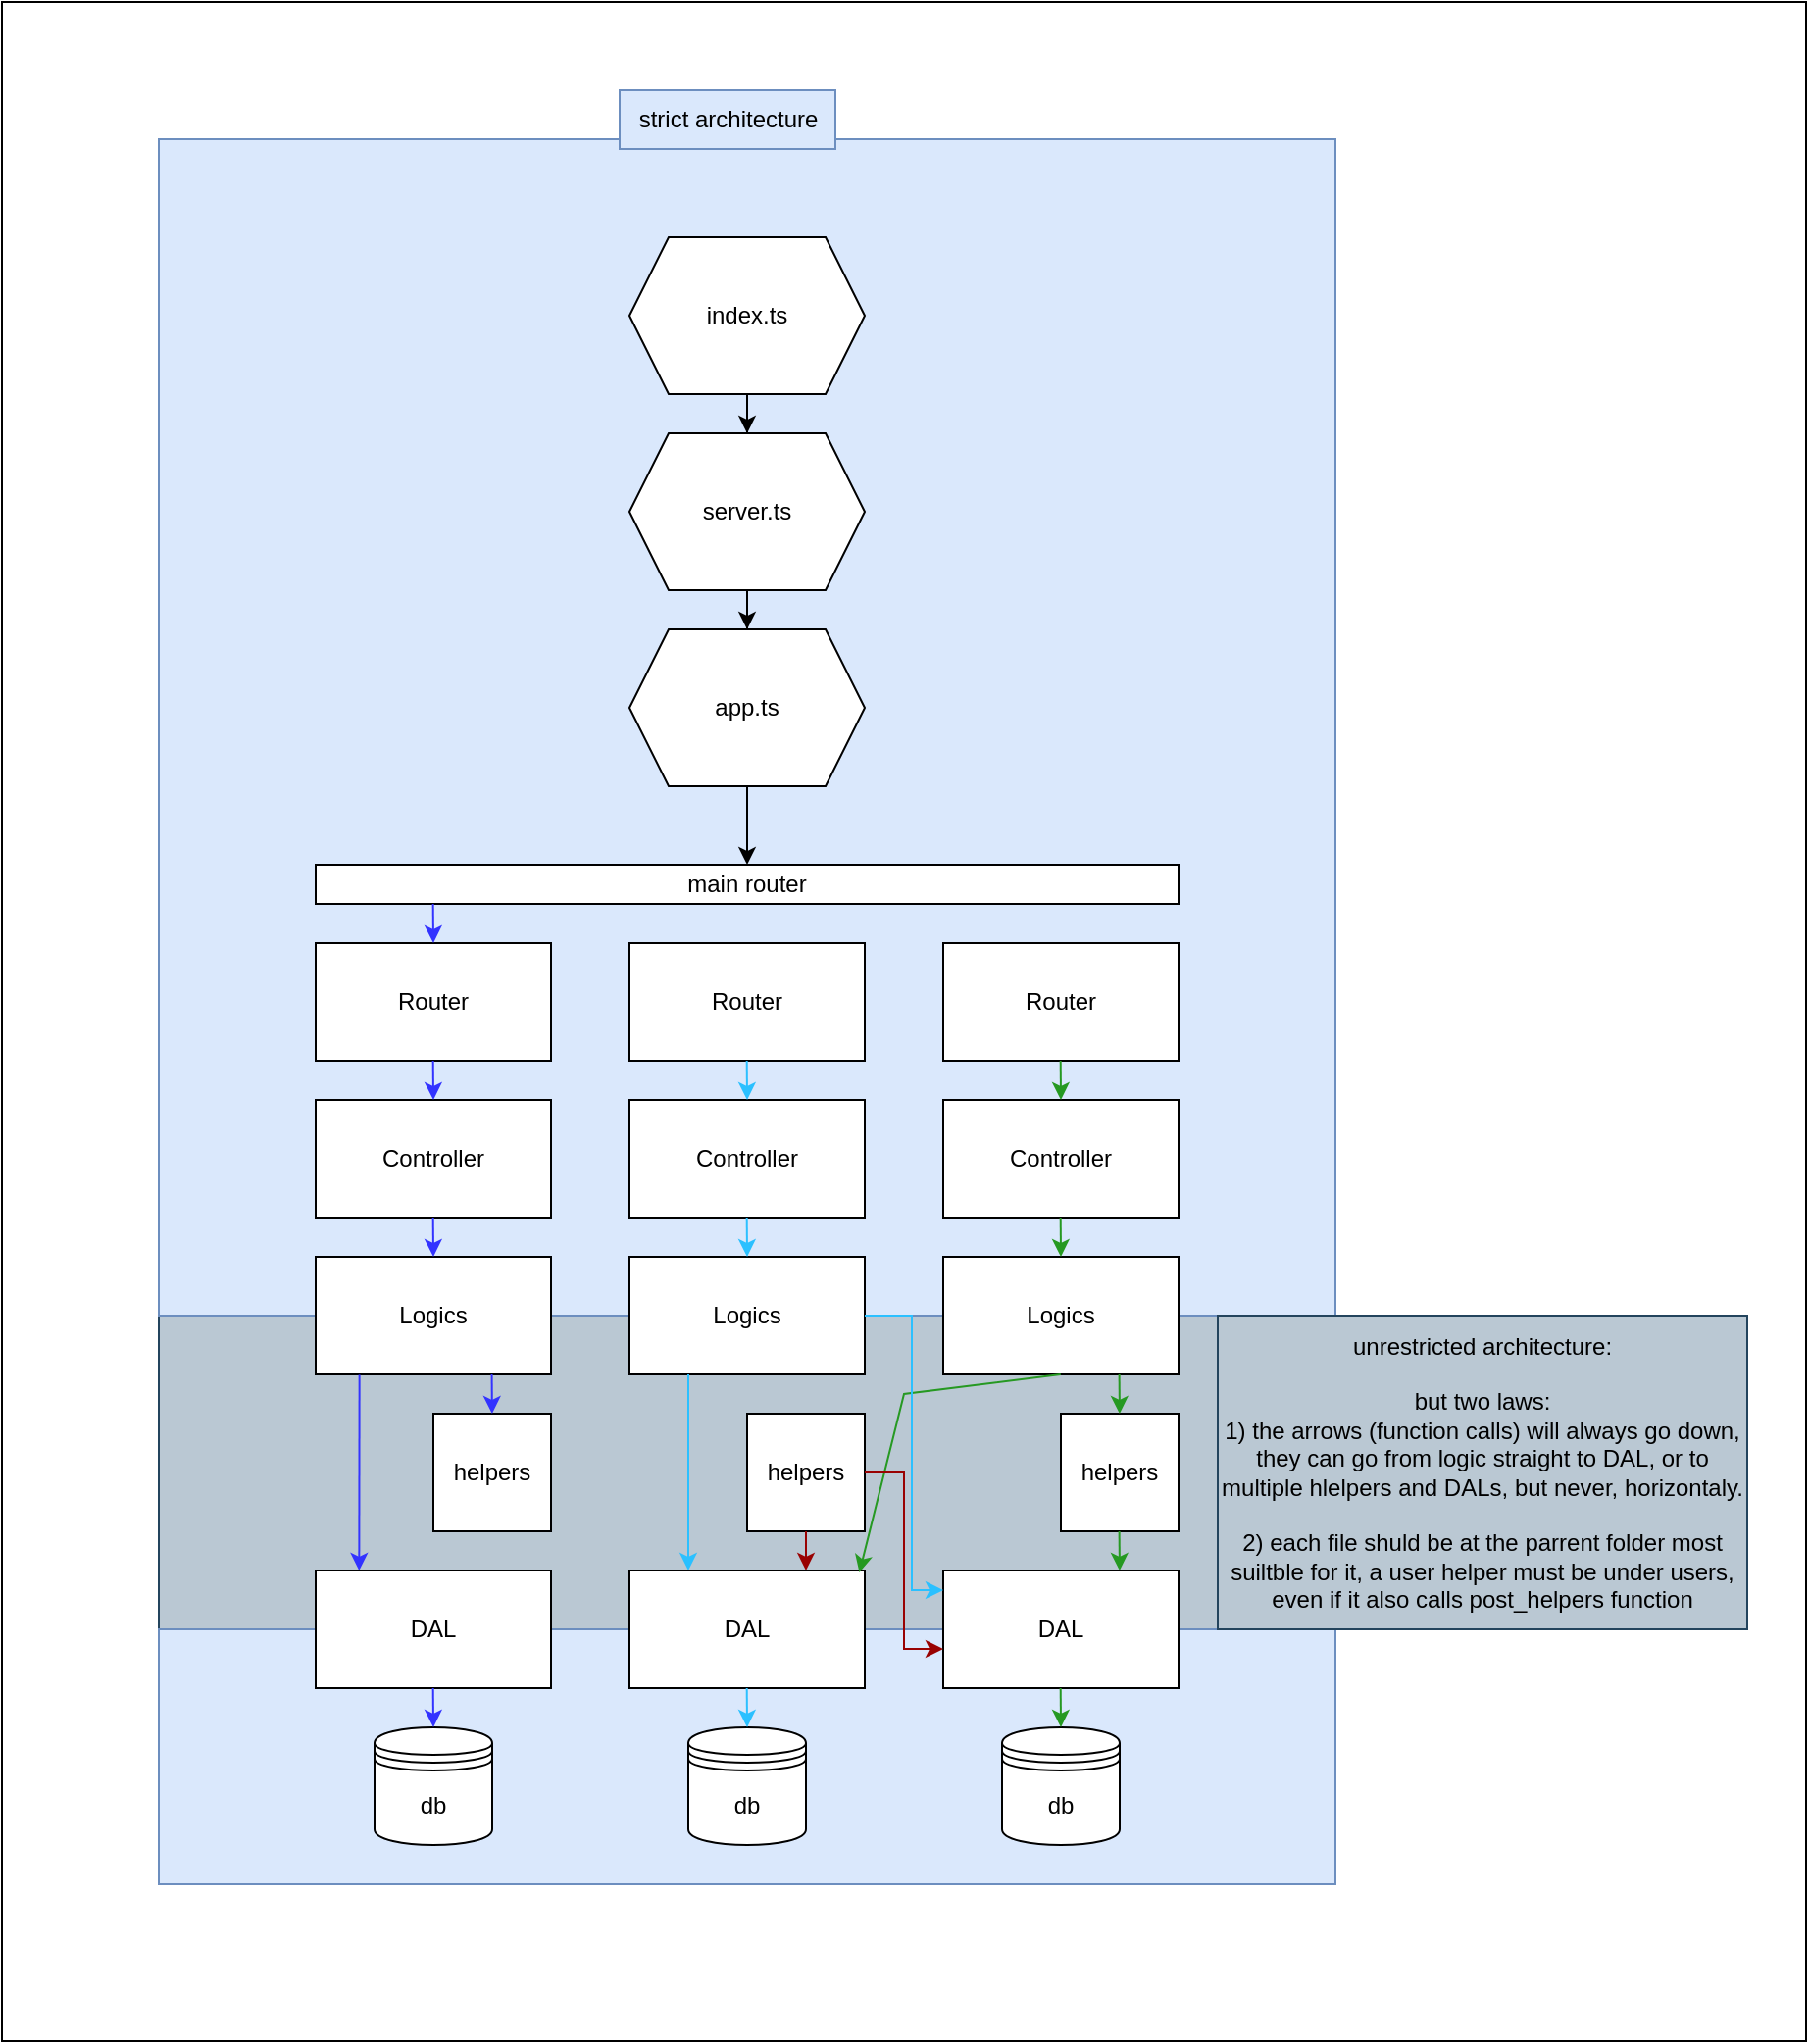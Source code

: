 <mxfile version="20.5.3" type="device"><diagram id="gzaNgbsuUqQqgInXljIO" name="Page-1"><mxGraphModel dx="2946" dy="2254" grid="1" gridSize="10" guides="1" tooltips="1" connect="1" arrows="1" fold="1" page="1" pageScale="1" pageWidth="850" pageHeight="1100" math="0" shadow="0"><root><mxCell id="0"/><mxCell id="1" parent="0"/><mxCell id="t1EwCxlQCWWe_yxfTkzI-1" value="" style="rounded=0;whiteSpace=wrap;html=1;" vertex="1" parent="1"><mxGeometry y="-80" width="920" height="1040" as="geometry"/></mxCell><mxCell id="Fh-EWv3gf_aP62KcKHGf-85" value="" style="rounded=0;whiteSpace=wrap;html=1;fillColor=#bac8d3;strokeColor=#23445d;" parent="1" vertex="1"><mxGeometry x="80" y="590" width="600" height="160" as="geometry"/></mxCell><mxCell id="Fh-EWv3gf_aP62KcKHGf-84" value="" style="rounded=0;whiteSpace=wrap;html=1;fillColor=#dae8fc;strokeColor=#6c8ebf;" parent="1" vertex="1"><mxGeometry x="80" y="750" width="600" height="130" as="geometry"/></mxCell><mxCell id="Fh-EWv3gf_aP62KcKHGf-82" value="" style="rounded=0;whiteSpace=wrap;html=1;fillColor=#dae8fc;strokeColor=#6c8ebf;" parent="1" vertex="1"><mxGeometry x="80" y="-10" width="600" height="600" as="geometry"/></mxCell><mxCell id="Fh-EWv3gf_aP62KcKHGf-1" value="Router" style="rounded=0;whiteSpace=wrap;html=1;" parent="1" vertex="1"><mxGeometry x="320" y="400" width="120" height="60" as="geometry"/></mxCell><mxCell id="Fh-EWv3gf_aP62KcKHGf-36" style="edgeStyle=orthogonalEdgeStyle;rounded=0;orthogonalLoop=1;jettySize=auto;html=1;" parent="1" source="Fh-EWv3gf_aP62KcKHGf-2" target="Fh-EWv3gf_aP62KcKHGf-5" edge="1"><mxGeometry relative="1" as="geometry"/></mxCell><mxCell id="Fh-EWv3gf_aP62KcKHGf-2" value="index.ts&lt;br&gt;" style="shape=hexagon;perimeter=hexagonPerimeter2;whiteSpace=wrap;html=1;fixedSize=1;" parent="1" vertex="1"><mxGeometry x="320" y="40" width="120" height="80" as="geometry"/></mxCell><mxCell id="Fh-EWv3gf_aP62KcKHGf-43" style="edgeStyle=orthogonalEdgeStyle;rounded=0;orthogonalLoop=1;jettySize=auto;html=1;entryX=0.5;entryY=0;entryDx=0;entryDy=0;" parent="1" source="Fh-EWv3gf_aP62KcKHGf-4" target="Fh-EWv3gf_aP62KcKHGf-41" edge="1"><mxGeometry relative="1" as="geometry"/></mxCell><mxCell id="Fh-EWv3gf_aP62KcKHGf-4" value="app.ts" style="shape=hexagon;perimeter=hexagonPerimeter2;whiteSpace=wrap;html=1;fixedSize=1;" parent="1" vertex="1"><mxGeometry x="320" y="240" width="120" height="80" as="geometry"/></mxCell><mxCell id="Fh-EWv3gf_aP62KcKHGf-37" style="edgeStyle=orthogonalEdgeStyle;rounded=0;orthogonalLoop=1;jettySize=auto;html=1;" parent="1" source="Fh-EWv3gf_aP62KcKHGf-5" target="Fh-EWv3gf_aP62KcKHGf-4" edge="1"><mxGeometry relative="1" as="geometry"/></mxCell><mxCell id="Fh-EWv3gf_aP62KcKHGf-5" value="server.ts" style="shape=hexagon;perimeter=hexagonPerimeter2;whiteSpace=wrap;html=1;fixedSize=1;" parent="1" vertex="1"><mxGeometry x="320" y="140" width="120" height="80" as="geometry"/></mxCell><mxCell id="Fh-EWv3gf_aP62KcKHGf-6" value="Controller" style="rounded=0;whiteSpace=wrap;html=1;" parent="1" vertex="1"><mxGeometry x="320" y="480" width="120" height="60" as="geometry"/></mxCell><mxCell id="Fh-EWv3gf_aP62KcKHGf-7" value="Logics" style="rounded=0;whiteSpace=wrap;html=1;" parent="1" vertex="1"><mxGeometry x="320" y="560" width="120" height="60" as="geometry"/></mxCell><mxCell id="Fh-EWv3gf_aP62KcKHGf-8" value="DAL" style="rounded=0;whiteSpace=wrap;html=1;" parent="1" vertex="1"><mxGeometry x="320" y="720" width="120" height="60" as="geometry"/></mxCell><mxCell id="Fh-EWv3gf_aP62KcKHGf-10" value="db" style="shape=datastore;whiteSpace=wrap;html=1;" parent="1" vertex="1"><mxGeometry x="350" y="800" width="60" height="60" as="geometry"/></mxCell><mxCell id="Fh-EWv3gf_aP62KcKHGf-11" value="helpers" style="rounded=0;whiteSpace=wrap;html=1;" parent="1" vertex="1"><mxGeometry x="380" y="640" width="60" height="60" as="geometry"/></mxCell><mxCell id="Fh-EWv3gf_aP62KcKHGf-24" value="Router" style="rounded=0;whiteSpace=wrap;html=1;" parent="1" vertex="1"><mxGeometry x="160" y="400" width="120" height="60" as="geometry"/></mxCell><mxCell id="Fh-EWv3gf_aP62KcKHGf-25" value="Controller" style="rounded=0;whiteSpace=wrap;html=1;" parent="1" vertex="1"><mxGeometry x="160" y="480" width="120" height="60" as="geometry"/></mxCell><mxCell id="Fh-EWv3gf_aP62KcKHGf-26" value="Logics" style="rounded=0;whiteSpace=wrap;html=1;" parent="1" vertex="1"><mxGeometry x="160" y="560" width="120" height="60" as="geometry"/></mxCell><mxCell id="Fh-EWv3gf_aP62KcKHGf-27" value="DAL" style="rounded=0;whiteSpace=wrap;html=1;" parent="1" vertex="1"><mxGeometry x="160" y="720" width="120" height="60" as="geometry"/></mxCell><mxCell id="Fh-EWv3gf_aP62KcKHGf-28" value="db" style="shape=datastore;whiteSpace=wrap;html=1;" parent="1" vertex="1"><mxGeometry x="190" y="800" width="60" height="60" as="geometry"/></mxCell><mxCell id="Fh-EWv3gf_aP62KcKHGf-29" value="helpers" style="rounded=0;whiteSpace=wrap;html=1;" parent="1" vertex="1"><mxGeometry x="220" y="640" width="60" height="60" as="geometry"/></mxCell><mxCell id="Fh-EWv3gf_aP62KcKHGf-30" value="Router" style="rounded=0;whiteSpace=wrap;html=1;" parent="1" vertex="1"><mxGeometry x="480" y="400" width="120" height="60" as="geometry"/></mxCell><mxCell id="Fh-EWv3gf_aP62KcKHGf-31" value="Controller" style="rounded=0;whiteSpace=wrap;html=1;" parent="1" vertex="1"><mxGeometry x="480" y="480" width="120" height="60" as="geometry"/></mxCell><mxCell id="Fh-EWv3gf_aP62KcKHGf-32" value="Logics" style="rounded=0;whiteSpace=wrap;html=1;" parent="1" vertex="1"><mxGeometry x="480" y="560" width="120" height="60" as="geometry"/></mxCell><mxCell id="Fh-EWv3gf_aP62KcKHGf-33" value="DAL" style="rounded=0;whiteSpace=wrap;html=1;" parent="1" vertex="1"><mxGeometry x="480" y="720" width="120" height="60" as="geometry"/></mxCell><mxCell id="Fh-EWv3gf_aP62KcKHGf-34" value="db" style="shape=datastore;whiteSpace=wrap;html=1;" parent="1" vertex="1"><mxGeometry x="510" y="800" width="60" height="60" as="geometry"/></mxCell><mxCell id="Fh-EWv3gf_aP62KcKHGf-35" value="helpers" style="rounded=0;whiteSpace=wrap;html=1;" parent="1" vertex="1"><mxGeometry x="540" y="640" width="60" height="60" as="geometry"/></mxCell><mxCell id="Fh-EWv3gf_aP62KcKHGf-41" value="main router" style="rounded=0;whiteSpace=wrap;html=1;" parent="1" vertex="1"><mxGeometry x="160" y="360" width="440" height="20" as="geometry"/></mxCell><mxCell id="Fh-EWv3gf_aP62KcKHGf-55" value="" style="endArrow=classic;html=1;rounded=0;strokeColor=#3333FF;entryX=0.5;entryY=0;entryDx=0;entryDy=0;exitX=0.136;exitY=1;exitDx=0;exitDy=0;exitPerimeter=0;" parent="1" source="Fh-EWv3gf_aP62KcKHGf-41" target="Fh-EWv3gf_aP62KcKHGf-24" edge="1"><mxGeometry width="50" height="50" relative="1" as="geometry"><mxPoint x="220" y="380" as="sourcePoint"/><mxPoint x="270" y="370" as="targetPoint"/></mxGeometry></mxCell><mxCell id="Fh-EWv3gf_aP62KcKHGf-59" value="" style="endArrow=classic;html=1;rounded=0;strokeColor=#3333FF;entryX=0.5;entryY=0;entryDx=0;entryDy=0;exitX=0.136;exitY=1;exitDx=0;exitDy=0;exitPerimeter=0;" parent="1" edge="1"><mxGeometry width="50" height="50" relative="1" as="geometry"><mxPoint x="219.85" y="460" as="sourcePoint"/><mxPoint x="220.01" y="480" as="targetPoint"/></mxGeometry></mxCell><mxCell id="Fh-EWv3gf_aP62KcKHGf-60" value="" style="endArrow=classic;html=1;rounded=0;strokeColor=#3333FF;entryX=0.5;entryY=0;entryDx=0;entryDy=0;exitX=0.136;exitY=1;exitDx=0;exitDy=0;exitPerimeter=0;" parent="1" edge="1"><mxGeometry width="50" height="50" relative="1" as="geometry"><mxPoint x="219.85" y="540" as="sourcePoint"/><mxPoint x="220.01" y="560" as="targetPoint"/></mxGeometry></mxCell><mxCell id="Fh-EWv3gf_aP62KcKHGf-61" value="" style="endArrow=classic;html=1;rounded=0;strokeColor=#3333FF;entryX=0.5;entryY=0;entryDx=0;entryDy=0;exitX=0.136;exitY=1;exitDx=0;exitDy=0;exitPerimeter=0;" parent="1" edge="1"><mxGeometry width="50" height="50" relative="1" as="geometry"><mxPoint x="249.79" y="620" as="sourcePoint"/><mxPoint x="249.95" y="640" as="targetPoint"/></mxGeometry></mxCell><mxCell id="Fh-EWv3gf_aP62KcKHGf-62" value="" style="endArrow=classic;html=1;rounded=0;strokeColor=#3333FF;entryX=0.5;entryY=0;entryDx=0;entryDy=0;exitX=0.336;exitY=1.004;exitDx=0;exitDy=0;exitPerimeter=0;" parent="1" edge="1"><mxGeometry width="50" height="50" relative="1" as="geometry"><mxPoint x="182.32" y="620.24" as="sourcePoint"/><mxPoint x="182.16" y="720" as="targetPoint"/></mxGeometry></mxCell><mxCell id="Fh-EWv3gf_aP62KcKHGf-63" value="" style="endArrow=classic;html=1;rounded=0;strokeColor=#2BC0FF;entryX=0.5;entryY=0;entryDx=0;entryDy=0;exitX=0.136;exitY=1;exitDx=0;exitDy=0;exitPerimeter=0;" parent="1" edge="1"><mxGeometry width="50" height="50" relative="1" as="geometry"><mxPoint x="379.85" y="460" as="sourcePoint"/><mxPoint x="380.01" y="480" as="targetPoint"/></mxGeometry></mxCell><mxCell id="Fh-EWv3gf_aP62KcKHGf-64" value="" style="endArrow=classic;html=1;rounded=0;strokeColor=#2BC0FF;entryX=0.5;entryY=0;entryDx=0;entryDy=0;exitX=0.136;exitY=1;exitDx=0;exitDy=0;exitPerimeter=0;" parent="1" edge="1"><mxGeometry width="50" height="50" relative="1" as="geometry"><mxPoint x="379.85" y="540" as="sourcePoint"/><mxPoint x="380.01" y="560" as="targetPoint"/></mxGeometry></mxCell><mxCell id="Fh-EWv3gf_aP62KcKHGf-66" value="" style="endArrow=classic;html=1;rounded=0;strokeColor=#2BC0FF;entryX=0.5;entryY=0;entryDx=0;entryDy=0;exitX=0.136;exitY=1;exitDx=0;exitDy=0;exitPerimeter=0;" parent="1" edge="1"><mxGeometry width="50" height="50" relative="1" as="geometry"><mxPoint x="379.85" y="780" as="sourcePoint"/><mxPoint x="380.01" y="800" as="targetPoint"/></mxGeometry></mxCell><mxCell id="Fh-EWv3gf_aP62KcKHGf-67" value="" style="endArrow=classic;html=1;rounded=0;strokeColor=#269922;entryX=0.5;entryY=0;entryDx=0;entryDy=0;exitX=0.136;exitY=1;exitDx=0;exitDy=0;exitPerimeter=0;" parent="1" edge="1"><mxGeometry width="50" height="50" relative="1" as="geometry"><mxPoint x="539.85" y="460" as="sourcePoint"/><mxPoint x="540.01" y="480" as="targetPoint"/></mxGeometry></mxCell><mxCell id="Fh-EWv3gf_aP62KcKHGf-68" value="" style="endArrow=classic;html=1;rounded=0;strokeColor=#269922;entryX=0.5;entryY=0;entryDx=0;entryDy=0;exitX=0.136;exitY=1;exitDx=0;exitDy=0;exitPerimeter=0;" parent="1" edge="1"><mxGeometry width="50" height="50" relative="1" as="geometry"><mxPoint x="539.85" y="540" as="sourcePoint"/><mxPoint x="540.01" y="560" as="targetPoint"/></mxGeometry></mxCell><mxCell id="Fh-EWv3gf_aP62KcKHGf-71" value="" style="endArrow=classic;html=1;rounded=0;strokeColor=#269922;entryX=0.5;entryY=0;entryDx=0;entryDy=0;exitX=0.136;exitY=1;exitDx=0;exitDy=0;exitPerimeter=0;" parent="1" edge="1"><mxGeometry width="50" height="50" relative="1" as="geometry"><mxPoint x="569.8" y="700" as="sourcePoint"/><mxPoint x="569.96" y="720" as="targetPoint"/></mxGeometry></mxCell><mxCell id="Fh-EWv3gf_aP62KcKHGf-72" value="" style="endArrow=classic;html=1;rounded=0;strokeColor=#269922;entryX=0.977;entryY=0.017;entryDx=0;entryDy=0;exitX=0.136;exitY=1;exitDx=0;exitDy=0;exitPerimeter=0;entryPerimeter=0;" parent="1" target="Fh-EWv3gf_aP62KcKHGf-8" edge="1"><mxGeometry width="50" height="50" relative="1" as="geometry"><mxPoint x="539.85" y="620" as="sourcePoint"/><mxPoint x="540.01" y="640" as="targetPoint"/><Array as="points"><mxPoint x="460" y="630"/></Array></mxGeometry></mxCell><mxCell id="Fh-EWv3gf_aP62KcKHGf-73" value="" style="endArrow=classic;html=1;rounded=0;strokeColor=#269922;entryX=0.5;entryY=0;entryDx=0;entryDy=0;exitX=0.136;exitY=1;exitDx=0;exitDy=0;exitPerimeter=0;" parent="1" edge="1"><mxGeometry width="50" height="50" relative="1" as="geometry"><mxPoint x="569.8" y="620" as="sourcePoint"/><mxPoint x="569.96" y="640" as="targetPoint"/></mxGeometry></mxCell><mxCell id="Fh-EWv3gf_aP62KcKHGf-75" value="" style="endArrow=classic;html=1;rounded=0;strokeColor=#990202;entryX=0;entryY=0.667;entryDx=0;entryDy=0;exitX=1;exitY=0.5;exitDx=0;exitDy=0;entryPerimeter=0;" parent="1" source="Fh-EWv3gf_aP62KcKHGf-11" target="Fh-EWv3gf_aP62KcKHGf-33" edge="1"><mxGeometry width="50" height="50" relative="1" as="geometry"><mxPoint x="549.85" y="710" as="sourcePoint"/><mxPoint x="550.01" y="730" as="targetPoint"/><Array as="points"><mxPoint x="460" y="670"/><mxPoint x="460" y="760"/></Array></mxGeometry></mxCell><mxCell id="Fh-EWv3gf_aP62KcKHGf-76" value="" style="endArrow=classic;html=1;rounded=0;strokeColor=#3333FF;entryX=0.5;entryY=0;entryDx=0;entryDy=0;exitX=0.136;exitY=1;exitDx=0;exitDy=0;exitPerimeter=0;" parent="1" edge="1"><mxGeometry width="50" height="50" relative="1" as="geometry"><mxPoint x="219.85" y="780" as="sourcePoint"/><mxPoint x="220.01" y="800" as="targetPoint"/></mxGeometry></mxCell><mxCell id="Fh-EWv3gf_aP62KcKHGf-77" value="" style="endArrow=classic;html=1;rounded=0;strokeColor=#269922;entryX=0.5;entryY=0;entryDx=0;entryDy=0;exitX=0.136;exitY=1;exitDx=0;exitDy=0;exitPerimeter=0;" parent="1" edge="1"><mxGeometry width="50" height="50" relative="1" as="geometry"><mxPoint x="539.85" y="780" as="sourcePoint"/><mxPoint x="540.01" y="800" as="targetPoint"/></mxGeometry></mxCell><mxCell id="Fh-EWv3gf_aP62KcKHGf-80" value="" style="endArrow=classic;html=1;rounded=0;strokeColor=#2BC0FF;entryX=0.25;entryY=0;entryDx=0;entryDy=0;exitX=0.136;exitY=1;exitDx=0;exitDy=0;exitPerimeter=0;" parent="1" target="Fh-EWv3gf_aP62KcKHGf-8" edge="1"><mxGeometry width="50" height="50" relative="1" as="geometry"><mxPoint x="350.0" y="620.0" as="sourcePoint"/><mxPoint x="350.16" y="640" as="targetPoint"/></mxGeometry></mxCell><mxCell id="Fh-EWv3gf_aP62KcKHGf-81" value="" style="endArrow=classic;html=1;rounded=0;strokeColor=#990202;entryX=0.75;entryY=0;entryDx=0;entryDy=0;exitX=0.5;exitY=1;exitDx=0;exitDy=0;" parent="1" source="Fh-EWv3gf_aP62KcKHGf-11" target="Fh-EWv3gf_aP62KcKHGf-8" edge="1"><mxGeometry width="50" height="50" relative="1" as="geometry"><mxPoint x="450" y="680" as="sourcePoint"/><mxPoint x="490" y="760" as="targetPoint"/><Array as="points"><mxPoint x="410" y="710"/></Array></mxGeometry></mxCell><mxCell id="Fh-EWv3gf_aP62KcKHGf-83" value="strict architecture&lt;br&gt;" style="text;html=1;align=center;verticalAlign=middle;resizable=0;points=[];autosize=1;strokeColor=#6c8ebf;fillColor=#dae8fc;" parent="1" vertex="1"><mxGeometry x="315" y="-35" width="110" height="30" as="geometry"/></mxCell><mxCell id="Fh-EWv3gf_aP62KcKHGf-86" value="unrestricted architecture:&lt;br&gt;&lt;br&gt;but two laws:&lt;br&gt;1) the arrows (function calls) will always go down, they can go from logic straight to DAL, or to multiple hlelpers and DALs, but never, horizontaly.&lt;br&gt;&lt;br&gt;2) each file shuld be at the parrent folder most suiltble for it, a user helper must be under users, even if it also calls post_helpers function" style="text;html=1;strokeColor=#23445d;fillColor=#bac8d3;align=center;verticalAlign=middle;whiteSpace=wrap;rounded=0;" parent="1" vertex="1"><mxGeometry x="620" y="590" width="270" height="160" as="geometry"/></mxCell><mxCell id="Fh-EWv3gf_aP62KcKHGf-91" value="" style="endArrow=classic;html=1;rounded=0;strokeColor=#2BC0FF;exitX=1;exitY=0.5;exitDx=0;exitDy=0;" parent="1" source="Fh-EWv3gf_aP62KcKHGf-7" edge="1"><mxGeometry width="50" height="50" relative="1" as="geometry"><mxPoint x="444" y="590.0" as="sourcePoint"/><mxPoint x="480" y="730" as="targetPoint"/><Array as="points"><mxPoint x="464" y="590"/><mxPoint x="464" y="730"/></Array></mxGeometry></mxCell></root></mxGraphModel></diagram></mxfile>